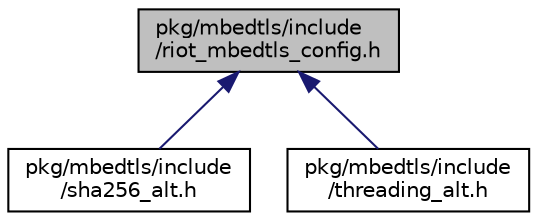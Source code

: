 digraph "pkg/mbedtls/include/riot_mbedtls_config.h"
{
 // LATEX_PDF_SIZE
  edge [fontname="Helvetica",fontsize="10",labelfontname="Helvetica",labelfontsize="10"];
  node [fontname="Helvetica",fontsize="10",shape=record];
  Node1 [label="pkg/mbedtls/include\l/riot_mbedtls_config.h",height=0.2,width=0.4,color="black", fillcolor="grey75", style="filled", fontcolor="black",tooltip="Configuration options (set of defines)"];
  Node1 -> Node2 [dir="back",color="midnightblue",fontsize="10",style="solid",fontname="Helvetica"];
  Node2 [label="pkg/mbedtls/include\l/sha256_alt.h",height=0.2,width=0.4,color="black", fillcolor="white", style="filled",URL="$sha256__alt_8h.html",tooltip=" "];
  Node1 -> Node3 [dir="back",color="midnightblue",fontsize="10",style="solid",fontname="Helvetica"];
  Node3 [label="pkg/mbedtls/include\l/threading_alt.h",height=0.2,width=0.4,color="black", fillcolor="white", style="filled",URL="$threading__alt_8h.html",tooltip=" "];
}
